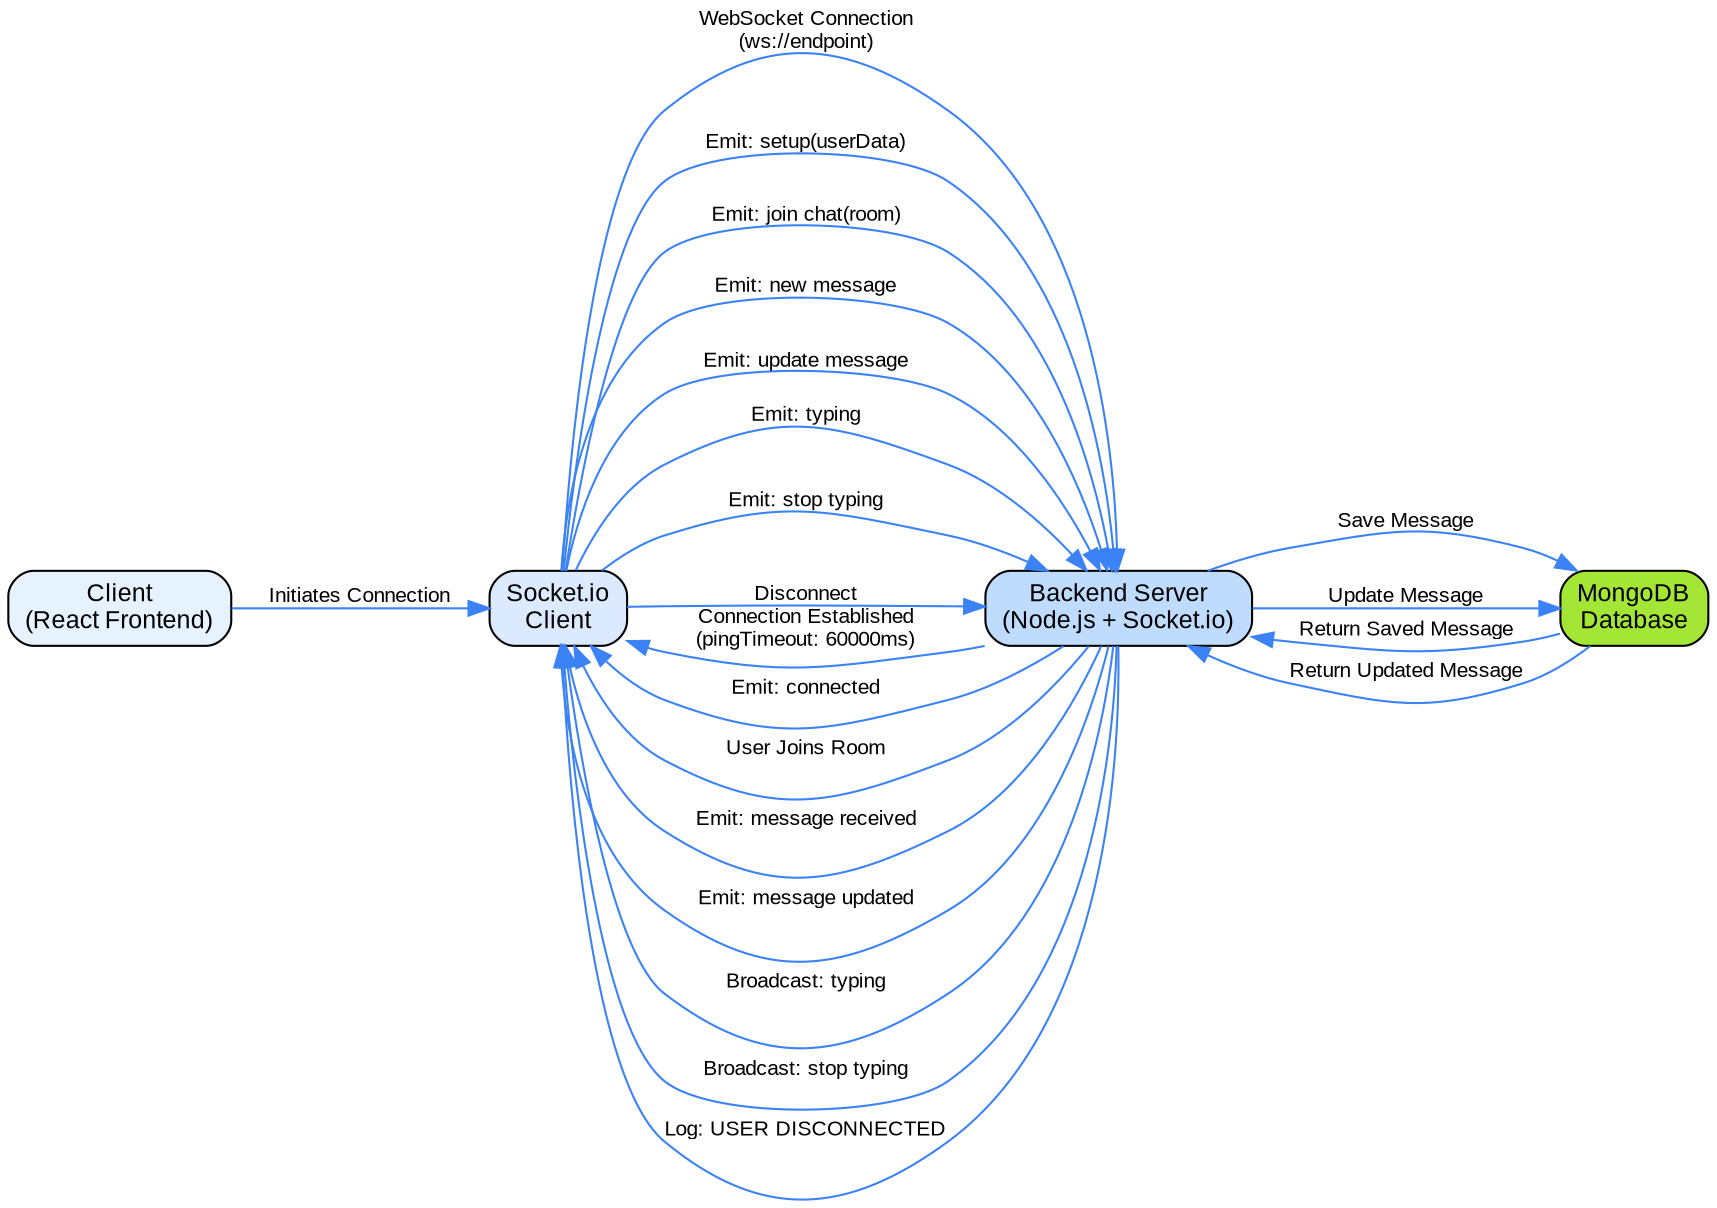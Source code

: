 digraph WebSocketConnectionFlow {
    rankdir=LR;
    node [shape=box, style="rounded,filled", fillcolor="#e6f3ff", fontname="Arial", fontsize=12];
    edge [color="#3b82f6", fontname="Arial", fontsize=10];

    Client [label="Client\n(React Frontend)"];
    SocketIO [label="Socket.io\nClient", fillcolor="#dbeafe"];
    Server [label="Backend Server\n(Node.js + Socket.io)", fillcolor="#bfdbfe"];
    MongoDB [label="MongoDB\nDatabase", fillcolor="#a3e635"];

    Client -> SocketIO [label="Initiates Connection"];
    SocketIO -> Server [label="WebSocket Connection\n(ws://endpoint)"];
    Server -> SocketIO [label="Connection Established\n(pingTimeout: 60000ms)"];
    
    SocketIO -> Server [label="Emit: setup(userData)"];
    Server -> SocketIO [label="Emit: connected"];
    
    SocketIO -> Server [label="Emit: join chat(room)"];
    Server -> SocketIO [label="User Joins Room"];
    
    SocketIO -> Server [label="Emit: new message"];
    Server -> MongoDB [label="Save Message"];
    MongoDB -> Server [label="Return Saved Message"];
    Server -> SocketIO [label="Emit: message received"];
    
    SocketIO -> Server [label="Emit: update message"];
    Server -> MongoDB [label="Update Message"];
    MongoDB -> Server [label="Return Updated Message"];
    Server -> SocketIO [label="Emit: message updated"];
    
    SocketIO -> Server [label="Emit: typing"];
    Server -> SocketIO [label="Broadcast: typing"];
    
    SocketIO -> Server [label="Emit: stop typing"];
    Server -> SocketIO [label="Broadcast: stop typing"];
    
    SocketIO -> Server [label="Disconnect"];
    Server -> SocketIO [label="Log: USER DISCONNECTED"];
}
